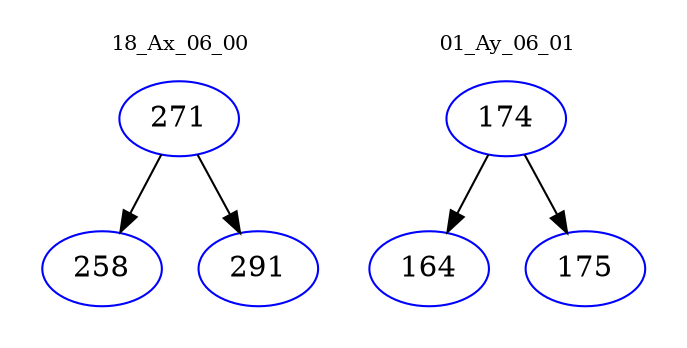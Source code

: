 digraph{
subgraph cluster_0 {
color = white
label = "18_Ax_06_00";
fontsize=10;
T0_271 [label="271", color="blue"]
T0_271 -> T0_258 [color="black"]
T0_258 [label="258", color="blue"]
T0_271 -> T0_291 [color="black"]
T0_291 [label="291", color="blue"]
}
subgraph cluster_1 {
color = white
label = "01_Ay_06_01";
fontsize=10;
T1_174 [label="174", color="blue"]
T1_174 -> T1_164 [color="black"]
T1_164 [label="164", color="blue"]
T1_174 -> T1_175 [color="black"]
T1_175 [label="175", color="blue"]
}
}
